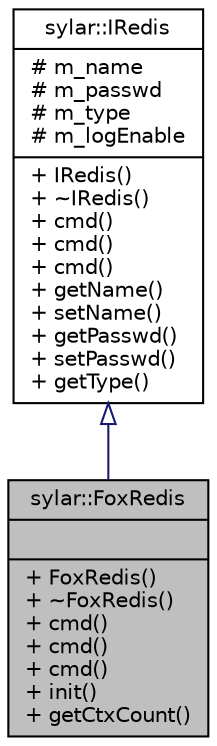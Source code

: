 digraph "sylar::FoxRedis"
{
 // LATEX_PDF_SIZE
  edge [fontname="Helvetica",fontsize="10",labelfontname="Helvetica",labelfontsize="10"];
  node [fontname="Helvetica",fontsize="10",shape=record];
  Node1 [label="{sylar::FoxRedis\n||+ FoxRedis()\l+ ~FoxRedis()\l+ cmd()\l+ cmd()\l+ cmd()\l+ init()\l+ getCtxCount()\l}",height=0.2,width=0.4,color="black", fillcolor="grey75", style="filled", fontcolor="black",tooltip=" "];
  Node2 -> Node1 [dir="back",color="midnightblue",fontsize="10",style="solid",arrowtail="onormal",fontname="Helvetica"];
  Node2 [label="{sylar::IRedis\n|# m_name\l# m_passwd\l# m_type\l# m_logEnable\l|+ IRedis()\l+ ~IRedis()\l+ cmd()\l+ cmd()\l+ cmd()\l+ getName()\l+ setName()\l+ getPasswd()\l+ setPasswd()\l+ getType()\l}",height=0.2,width=0.4,color="black", fillcolor="white", style="filled",URL="$classsylar_1_1IRedis.html",tooltip=" "];
}
